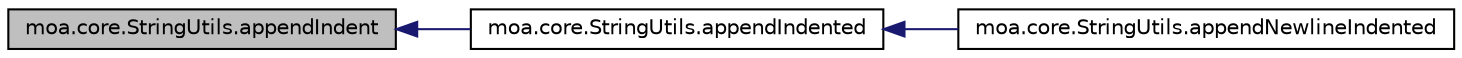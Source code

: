 digraph G
{
  edge [fontname="Helvetica",fontsize="10",labelfontname="Helvetica",labelfontsize="10"];
  node [fontname="Helvetica",fontsize="10",shape=record];
  rankdir=LR;
  Node1 [label="moa.core.StringUtils.appendIndent",height=0.2,width=0.4,color="black", fillcolor="grey75", style="filled" fontcolor="black"];
  Node1 -> Node2 [dir=back,color="midnightblue",fontsize="10",style="solid",fontname="Helvetica"];
  Node2 [label="moa.core.StringUtils.appendIndented",height=0.2,width=0.4,color="black", fillcolor="white", style="filled",URL="$classmoa_1_1core_1_1StringUtils.html#a40593042aa13c1d362ebddef0cc1ff3e"];
  Node2 -> Node3 [dir=back,color="midnightblue",fontsize="10",style="solid",fontname="Helvetica"];
  Node3 [label="moa.core.StringUtils.appendNewlineIndented",height=0.2,width=0.4,color="black", fillcolor="white", style="filled",URL="$classmoa_1_1core_1_1StringUtils.html#a36de6e129acb2b318146298bd10f65af"];
}
